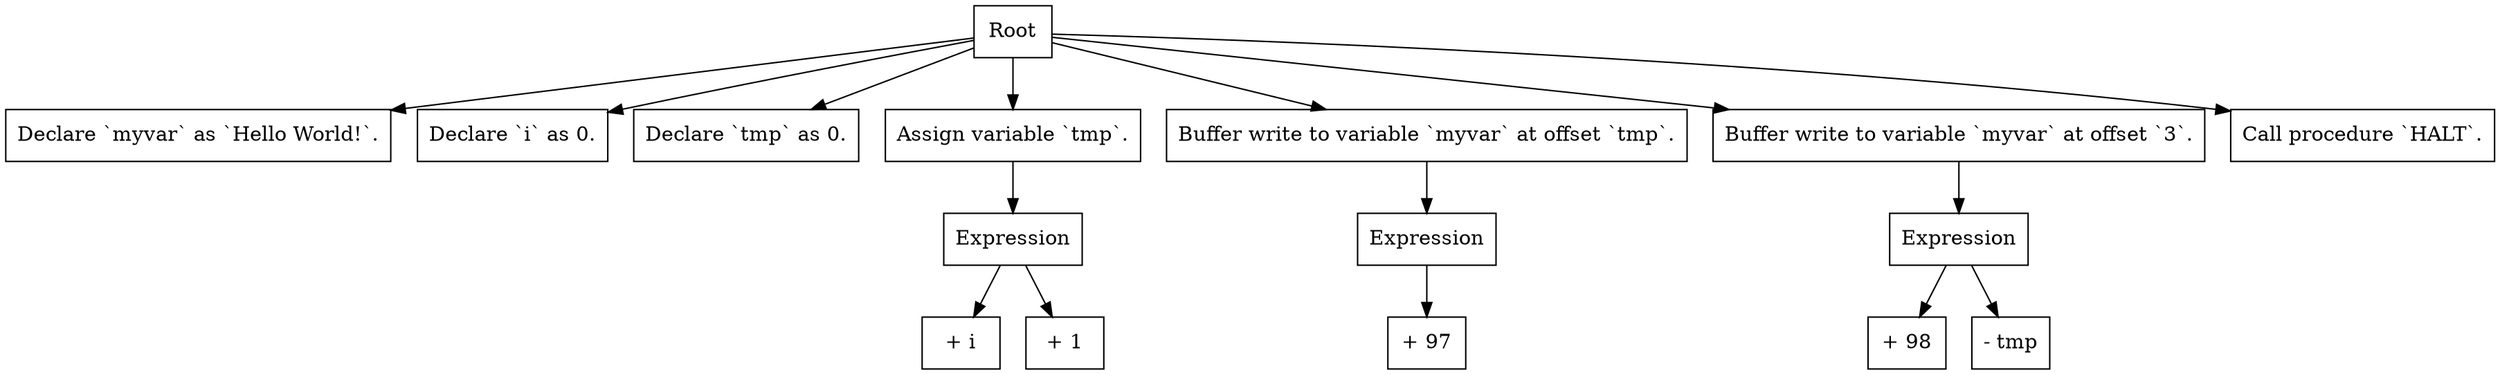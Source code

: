 digraph ast {
    "0" [label="Root", shape=box];
    "0_0" [label="Declare `myvar` as `Hello World!`.", shape=box];
    "0" -> "0_0";
    "0_1" [label="Declare `i` as 0.", shape=box];
    "0" -> "0_1";
    "0_2" [label="Declare `tmp` as 0.", shape=box];
    "0" -> "0_2";
    "0_3" [label="Assign variable `tmp`.", shape=box];
    "0_3_0" [label="Expression", shape=box];
    "0_3_0_0" [label="+ i", shape=box];
    "0_3_0" -> "0_3_0_0";
    "0_3_0_1" [label="+ 1", shape=box];
    "0_3_0" -> "0_3_0_1";
    "0_3" -> "0_3_0";
    "0" -> "0_3";
    "0_4" [label="Buffer write to variable `myvar` at offset `tmp`.", shape=box];
    "0_4_0" [label="Expression", shape=box];
    "0_4_0_0" [label="+ 97", shape=box];
    "0_4_0" -> "0_4_0_0";
    "0_4" -> "0_4_0";
    "0" -> "0_4";
    "0_5" [label="Buffer write to variable `myvar` at offset `3`.", shape=box];
    "0_5_0" [label="Expression", shape=box];
    "0_5_0_0" [label="+ 98", shape=box];
    "0_5_0" -> "0_5_0_0";
    "0_5_0_1" [label="- tmp", shape=box];
    "0_5_0" -> "0_5_0_1";
    "0_5" -> "0_5_0";
    "0" -> "0_5";
    "0_6" [label="Call procedure `HALT`.", shape=box];
    "0" -> "0_6";
}
